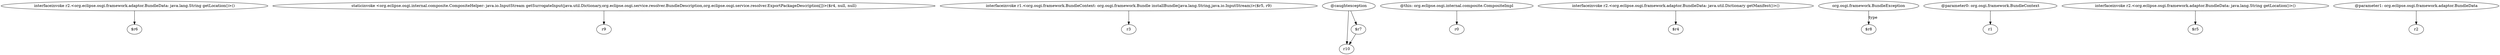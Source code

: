 digraph g {
0[label="interfaceinvoke r2.<org.eclipse.osgi.framework.adaptor.BundleData: java.lang.String getLocation()>()"]
1[label="$r6"]
0->1[label=""]
2[label="staticinvoke <org.eclipse.osgi.internal.composite.CompositeHelper: java.io.InputStream getSurrogateInput(java.util.Dictionary,org.eclipse.osgi.service.resolver.BundleDescription,org.eclipse.osgi.service.resolver.ExportPackageDescription[])>($r4, null, null)"]
3[label="r9"]
2->3[label=""]
4[label="interfaceinvoke r1.<org.osgi.framework.BundleContext: org.osgi.framework.Bundle installBundle(java.lang.String,java.io.InputStream)>($r5, r9)"]
5[label="r3"]
4->5[label=""]
6[label="@caughtexception"]
7[label="r10"]
6->7[label=""]
8[label="@this: org.eclipse.osgi.internal.composite.CompositeImpl"]
9[label="r0"]
8->9[label=""]
10[label="interfaceinvoke r2.<org.eclipse.osgi.framework.adaptor.BundleData: java.util.Dictionary getManifest()>()"]
11[label="$r4"]
10->11[label=""]
12[label="org.osgi.framework.BundleException"]
13[label="$r8"]
12->13[label="type"]
14[label="@parameter0: org.osgi.framework.BundleContext"]
15[label="r1"]
14->15[label=""]
16[label="interfaceinvoke r2.<org.eclipse.osgi.framework.adaptor.BundleData: java.lang.String getLocation()>()"]
17[label="$r5"]
16->17[label=""]
18[label="$r7"]
6->18[label=""]
19[label="@parameter1: org.eclipse.osgi.framework.adaptor.BundleData"]
20[label="r2"]
19->20[label=""]
18->7[label=""]
}